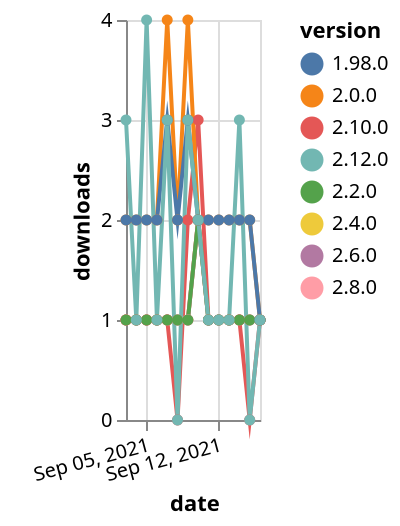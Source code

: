 {"$schema": "https://vega.github.io/schema/vega-lite/v5.json", "description": "A simple bar chart with embedded data.", "data": {"values": [{"date": "2021-09-03", "total": 191, "delta": 1, "version": "2.4.0"}, {"date": "2021-09-04", "total": 192, "delta": 1, "version": "2.4.0"}, {"date": "2021-09-05", "total": 193, "delta": 1, "version": "2.4.0"}, {"date": "2021-09-06", "total": 194, "delta": 1, "version": "2.4.0"}, {"date": "2021-09-07", "total": 195, "delta": 1, "version": "2.4.0"}, {"date": "2021-09-08", "total": 196, "delta": 1, "version": "2.4.0"}, {"date": "2021-09-09", "total": 197, "delta": 1, "version": "2.4.0"}, {"date": "2021-09-10", "total": 199, "delta": 2, "version": "2.4.0"}, {"date": "2021-09-11", "total": 200, "delta": 1, "version": "2.4.0"}, {"date": "2021-09-12", "total": 201, "delta": 1, "version": "2.4.0"}, {"date": "2021-09-13", "total": 202, "delta": 1, "version": "2.4.0"}, {"date": "2021-09-14", "total": 203, "delta": 1, "version": "2.4.0"}, {"date": "2021-09-15", "total": 204, "delta": 1, "version": "2.4.0"}, {"date": "2021-09-16", "total": 205, "delta": 1, "version": "2.4.0"}, {"date": "2021-09-03", "total": 155, "delta": 1, "version": "2.8.0"}, {"date": "2021-09-04", "total": 156, "delta": 1, "version": "2.8.0"}, {"date": "2021-09-05", "total": 157, "delta": 1, "version": "2.8.0"}, {"date": "2021-09-06", "total": 158, "delta": 1, "version": "2.8.0"}, {"date": "2021-09-07", "total": 159, "delta": 1, "version": "2.8.0"}, {"date": "2021-09-08", "total": 160, "delta": 1, "version": "2.8.0"}, {"date": "2021-09-09", "total": 161, "delta": 1, "version": "2.8.0"}, {"date": "2021-09-10", "total": 163, "delta": 2, "version": "2.8.0"}, {"date": "2021-09-11", "total": 164, "delta": 1, "version": "2.8.0"}, {"date": "2021-09-12", "total": 165, "delta": 1, "version": "2.8.0"}, {"date": "2021-09-13", "total": 166, "delta": 1, "version": "2.8.0"}, {"date": "2021-09-14", "total": 167, "delta": 1, "version": "2.8.0"}, {"date": "2021-09-15", "total": 168, "delta": 1, "version": "2.8.0"}, {"date": "2021-09-16", "total": 169, "delta": 1, "version": "2.8.0"}, {"date": "2021-09-03", "total": 182, "delta": 1, "version": "2.6.0"}, {"date": "2021-09-04", "total": 183, "delta": 1, "version": "2.6.0"}, {"date": "2021-09-05", "total": 184, "delta": 1, "version": "2.6.0"}, {"date": "2021-09-06", "total": 185, "delta": 1, "version": "2.6.0"}, {"date": "2021-09-07", "total": 186, "delta": 1, "version": "2.6.0"}, {"date": "2021-09-08", "total": 187, "delta": 1, "version": "2.6.0"}, {"date": "2021-09-09", "total": 188, "delta": 1, "version": "2.6.0"}, {"date": "2021-09-10", "total": 190, "delta": 2, "version": "2.6.0"}, {"date": "2021-09-11", "total": 191, "delta": 1, "version": "2.6.0"}, {"date": "2021-09-12", "total": 192, "delta": 1, "version": "2.6.0"}, {"date": "2021-09-13", "total": 193, "delta": 1, "version": "2.6.0"}, {"date": "2021-09-14", "total": 194, "delta": 1, "version": "2.6.0"}, {"date": "2021-09-15", "total": 195, "delta": 1, "version": "2.6.0"}, {"date": "2021-09-16", "total": 196, "delta": 1, "version": "2.6.0"}, {"date": "2021-09-03", "total": 193, "delta": 1, "version": "2.10.0"}, {"date": "2021-09-04", "total": 194, "delta": 1, "version": "2.10.0"}, {"date": "2021-09-05", "total": 195, "delta": 1, "version": "2.10.0"}, {"date": "2021-09-06", "total": 196, "delta": 1, "version": "2.10.0"}, {"date": "2021-09-07", "total": 197, "delta": 1, "version": "2.10.0"}, {"date": "2021-09-08", "total": 197, "delta": 0, "version": "2.10.0"}, {"date": "2021-09-09", "total": 199, "delta": 2, "version": "2.10.0"}, {"date": "2021-09-10", "total": 202, "delta": 3, "version": "2.10.0"}, {"date": "2021-09-11", "total": 203, "delta": 1, "version": "2.10.0"}, {"date": "2021-09-12", "total": 204, "delta": 1, "version": "2.10.0"}, {"date": "2021-09-13", "total": 205, "delta": 1, "version": "2.10.0"}, {"date": "2021-09-14", "total": 206, "delta": 1, "version": "2.10.0"}, {"date": "2021-09-15", "total": 206, "delta": 0, "version": "2.10.0"}, {"date": "2021-09-16", "total": 207, "delta": 1, "version": "2.10.0"}, {"date": "2021-09-03", "total": 2455, "delta": 2, "version": "2.0.0"}, {"date": "2021-09-04", "total": 2457, "delta": 2, "version": "2.0.0"}, {"date": "2021-09-05", "total": 2459, "delta": 2, "version": "2.0.0"}, {"date": "2021-09-06", "total": 2461, "delta": 2, "version": "2.0.0"}, {"date": "2021-09-07", "total": 2465, "delta": 4, "version": "2.0.0"}, {"date": "2021-09-08", "total": 2467, "delta": 2, "version": "2.0.0"}, {"date": "2021-09-09", "total": 2471, "delta": 4, "version": "2.0.0"}, {"date": "2021-09-10", "total": 2473, "delta": 2, "version": "2.0.0"}, {"date": "2021-09-11", "total": 2475, "delta": 2, "version": "2.0.0"}, {"date": "2021-09-12", "total": 2477, "delta": 2, "version": "2.0.0"}, {"date": "2021-09-13", "total": 2479, "delta": 2, "version": "2.0.0"}, {"date": "2021-09-14", "total": 2481, "delta": 2, "version": "2.0.0"}, {"date": "2021-09-15", "total": 2483, "delta": 2, "version": "2.0.0"}, {"date": "2021-09-16", "total": 2484, "delta": 1, "version": "2.0.0"}, {"date": "2021-09-03", "total": 242, "delta": 1, "version": "2.2.0"}, {"date": "2021-09-04", "total": 243, "delta": 1, "version": "2.2.0"}, {"date": "2021-09-05", "total": 244, "delta": 1, "version": "2.2.0"}, {"date": "2021-09-06", "total": 245, "delta": 1, "version": "2.2.0"}, {"date": "2021-09-07", "total": 246, "delta": 1, "version": "2.2.0"}, {"date": "2021-09-08", "total": 247, "delta": 1, "version": "2.2.0"}, {"date": "2021-09-09", "total": 248, "delta": 1, "version": "2.2.0"}, {"date": "2021-09-10", "total": 250, "delta": 2, "version": "2.2.0"}, {"date": "2021-09-11", "total": 251, "delta": 1, "version": "2.2.0"}, {"date": "2021-09-12", "total": 252, "delta": 1, "version": "2.2.0"}, {"date": "2021-09-13", "total": 253, "delta": 1, "version": "2.2.0"}, {"date": "2021-09-14", "total": 254, "delta": 1, "version": "2.2.0"}, {"date": "2021-09-15", "total": 255, "delta": 1, "version": "2.2.0"}, {"date": "2021-09-16", "total": 256, "delta": 1, "version": "2.2.0"}, {"date": "2021-09-03", "total": 2347, "delta": 2, "version": "1.98.0"}, {"date": "2021-09-04", "total": 2349, "delta": 2, "version": "1.98.0"}, {"date": "2021-09-05", "total": 2351, "delta": 2, "version": "1.98.0"}, {"date": "2021-09-06", "total": 2353, "delta": 2, "version": "1.98.0"}, {"date": "2021-09-07", "total": 2356, "delta": 3, "version": "1.98.0"}, {"date": "2021-09-08", "total": 2358, "delta": 2, "version": "1.98.0"}, {"date": "2021-09-09", "total": 2361, "delta": 3, "version": "1.98.0"}, {"date": "2021-09-10", "total": 2363, "delta": 2, "version": "1.98.0"}, {"date": "2021-09-11", "total": 2365, "delta": 2, "version": "1.98.0"}, {"date": "2021-09-12", "total": 2367, "delta": 2, "version": "1.98.0"}, {"date": "2021-09-13", "total": 2369, "delta": 2, "version": "1.98.0"}, {"date": "2021-09-14", "total": 2371, "delta": 2, "version": "1.98.0"}, {"date": "2021-09-15", "total": 2373, "delta": 2, "version": "1.98.0"}, {"date": "2021-09-16", "total": 2374, "delta": 1, "version": "1.98.0"}, {"date": "2021-09-03", "total": 128, "delta": 3, "version": "2.12.0"}, {"date": "2021-09-04", "total": 129, "delta": 1, "version": "2.12.0"}, {"date": "2021-09-05", "total": 133, "delta": 4, "version": "2.12.0"}, {"date": "2021-09-06", "total": 134, "delta": 1, "version": "2.12.0"}, {"date": "2021-09-07", "total": 137, "delta": 3, "version": "2.12.0"}, {"date": "2021-09-08", "total": 137, "delta": 0, "version": "2.12.0"}, {"date": "2021-09-09", "total": 140, "delta": 3, "version": "2.12.0"}, {"date": "2021-09-10", "total": 142, "delta": 2, "version": "2.12.0"}, {"date": "2021-09-11", "total": 143, "delta": 1, "version": "2.12.0"}, {"date": "2021-09-12", "total": 144, "delta": 1, "version": "2.12.0"}, {"date": "2021-09-13", "total": 145, "delta": 1, "version": "2.12.0"}, {"date": "2021-09-14", "total": 148, "delta": 3, "version": "2.12.0"}, {"date": "2021-09-15", "total": 148, "delta": 0, "version": "2.12.0"}, {"date": "2021-09-16", "total": 149, "delta": 1, "version": "2.12.0"}]}, "width": "container", "mark": {"type": "line", "point": {"filled": true}}, "encoding": {"x": {"field": "date", "type": "temporal", "timeUnit": "yearmonthdate", "title": "date", "axis": {"labelAngle": -15}}, "y": {"field": "delta", "type": "quantitative", "title": "downloads"}, "color": {"field": "version", "type": "nominal"}, "tooltip": {"field": "delta"}}}